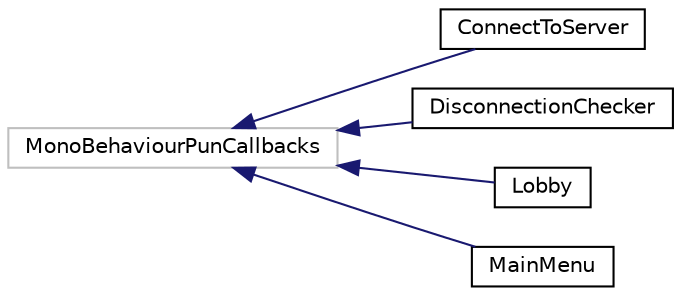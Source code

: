 digraph "Jerarquia Gràfica de la Classe"
{
 // INTERACTIVE_SVG=YES
 // LATEX_PDF_SIZE
  bgcolor="transparent";
  edge [fontname="Helvetica",fontsize="10",labelfontname="Helvetica",labelfontsize="10"];
  node [fontname="Helvetica",fontsize="10",shape=record];
  rankdir="LR";
  Node71 [label="MonoBehaviourPunCallbacks",height=0.2,width=0.4,color="grey75",tooltip=" "];
  Node71 -> Node0 [dir="back",color="midnightblue",fontsize="10",style="solid",fontname="Helvetica"];
  Node0 [label="ConnectToServer",height=0.2,width=0.4,color="black",URL="$class_connect_to_server.html",tooltip=" "];
  Node71 -> Node73 [dir="back",color="midnightblue",fontsize="10",style="solid",fontname="Helvetica"];
  Node73 [label="DisconnectionChecker",height=0.2,width=0.4,color="black",URL="$class_disconnection_checker.html",tooltip="This class manages when the player disconnects from the game, intentionally or unexpectedly."];
  Node71 -> Node74 [dir="back",color="midnightblue",fontsize="10",style="solid",fontname="Helvetica"];
  Node74 [label="Lobby",height=0.2,width=0.4,color="black",URL="$class_lobby.html",tooltip="Controls all the lobby state and sends all the character pick information."];
  Node71 -> Node75 [dir="back",color="midnightblue",fontsize="10",style="solid",fontname="Helvetica"];
  Node75 [label="MainMenu",height=0.2,width=0.4,color="black",URL="$class_main_menu.html",tooltip=" "];
}

